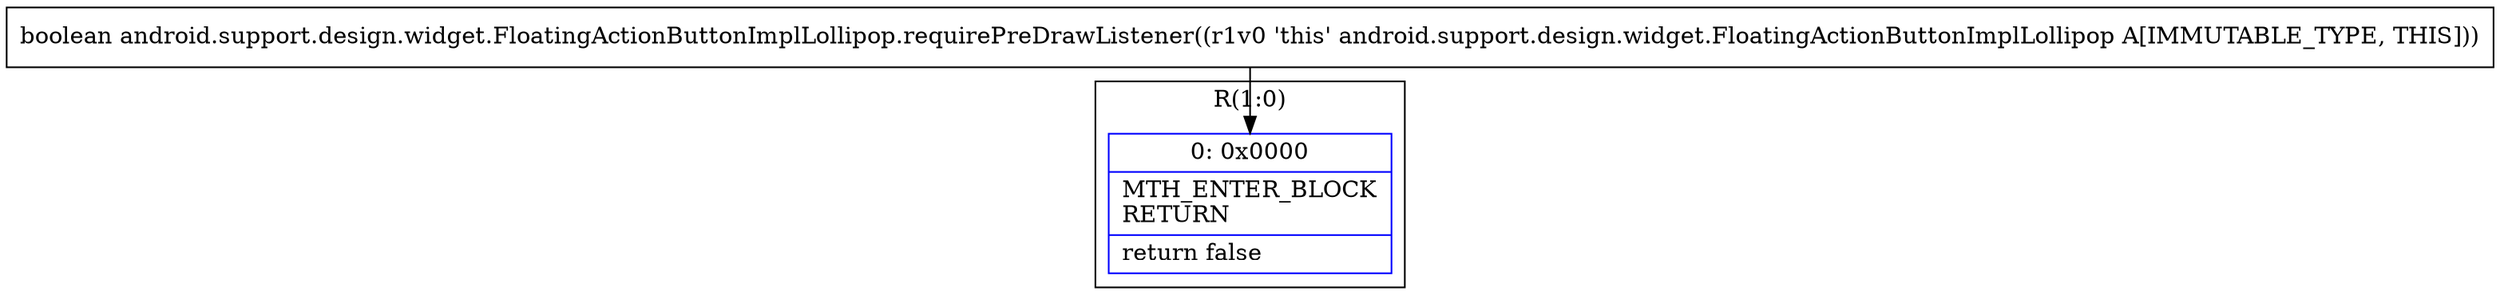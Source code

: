 digraph "CFG forandroid.support.design.widget.FloatingActionButtonImplLollipop.requirePreDrawListener()Z" {
subgraph cluster_Region_1080767297 {
label = "R(1:0)";
node [shape=record,color=blue];
Node_0 [shape=record,label="{0\:\ 0x0000|MTH_ENTER_BLOCK\lRETURN\l|return false\l}"];
}
MethodNode[shape=record,label="{boolean android.support.design.widget.FloatingActionButtonImplLollipop.requirePreDrawListener((r1v0 'this' android.support.design.widget.FloatingActionButtonImplLollipop A[IMMUTABLE_TYPE, THIS])) }"];
MethodNode -> Node_0;
}

